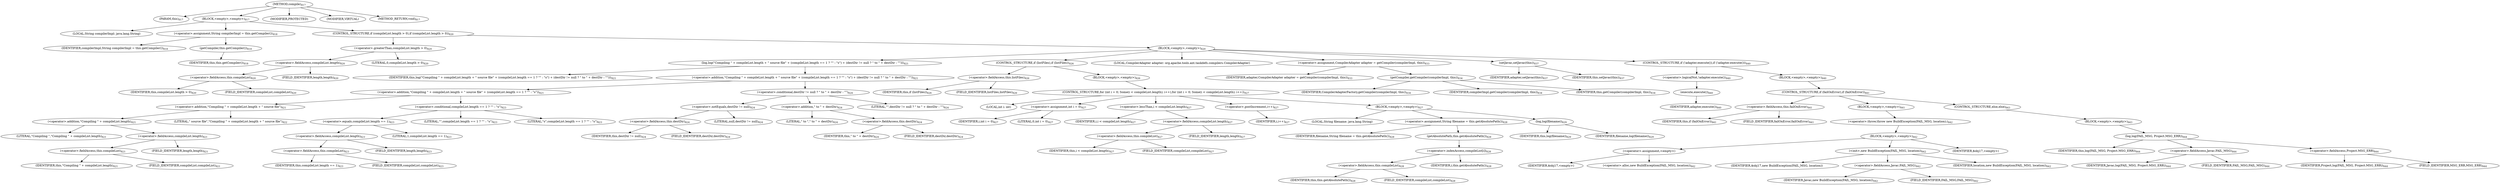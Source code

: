 digraph "compile" {  
"1589" [label = <(METHOD,compile)<SUB>817</SUB>> ]
"75" [label = <(PARAM,this)<SUB>817</SUB>> ]
"1590" [label = <(BLOCK,&lt;empty&gt;,&lt;empty&gt;)<SUB>817</SUB>> ]
"1591" [label = <(LOCAL,String compilerImpl: java.lang.String)> ]
"1592" [label = <(&lt;operator&gt;.assignment,String compilerImpl = this.getCompiler())<SUB>818</SUB>> ]
"1593" [label = <(IDENTIFIER,compilerImpl,String compilerImpl = this.getCompiler())<SUB>818</SUB>> ]
"1594" [label = <(getCompiler,this.getCompiler())<SUB>818</SUB>> ]
"74" [label = <(IDENTIFIER,this,this.getCompiler())<SUB>818</SUB>> ]
"1595" [label = <(CONTROL_STRUCTURE,if (compileList.length &gt; 0),if (compileList.length &gt; 0))<SUB>820</SUB>> ]
"1596" [label = <(&lt;operator&gt;.greaterThan,compileList.length &gt; 0)<SUB>820</SUB>> ]
"1597" [label = <(&lt;operator&gt;.fieldAccess,compileList.length)<SUB>820</SUB>> ]
"1598" [label = <(&lt;operator&gt;.fieldAccess,this.compileList)<SUB>820</SUB>> ]
"1599" [label = <(IDENTIFIER,this,compileList.length &gt; 0)<SUB>820</SUB>> ]
"1600" [label = <(FIELD_IDENTIFIER,compileList,compileList)<SUB>820</SUB>> ]
"1601" [label = <(FIELD_IDENTIFIER,length,length)<SUB>820</SUB>> ]
"1602" [label = <(LITERAL,0,compileList.length &gt; 0)<SUB>820</SUB>> ]
"1603" [label = <(BLOCK,&lt;empty&gt;,&lt;empty&gt;)<SUB>820</SUB>> ]
"1604" [label = <(log,log(&quot;Compiling &quot; + compileList.length + &quot; source file&quot; + (compileList.length == 1 ? &quot;&quot; : &quot;s&quot;) + (destDir != null ? &quot; to &quot; + destDir : &quot;&quot;)))<SUB>821</SUB>> ]
"76" [label = <(IDENTIFIER,this,log(&quot;Compiling &quot; + compileList.length + &quot; source file&quot; + (compileList.length == 1 ? &quot;&quot; : &quot;s&quot;) + (destDir != null ? &quot; to &quot; + destDir : &quot;&quot;)))<SUB>821</SUB>> ]
"1605" [label = <(&lt;operator&gt;.addition,&quot;Compiling &quot; + compileList.length + &quot; source file&quot; + (compileList.length == 1 ? &quot;&quot; : &quot;s&quot;) + (destDir != null ? &quot; to &quot; + destDir : &quot;&quot;))<SUB>821</SUB>> ]
"1606" [label = <(&lt;operator&gt;.addition,&quot;Compiling &quot; + compileList.length + &quot; source file&quot; + (compileList.length == 1 ? &quot;&quot; : &quot;s&quot;))<SUB>821</SUB>> ]
"1607" [label = <(&lt;operator&gt;.addition,&quot;Compiling &quot; + compileList.length + &quot; source file&quot;)<SUB>821</SUB>> ]
"1608" [label = <(&lt;operator&gt;.addition,&quot;Compiling &quot; + compileList.length)<SUB>821</SUB>> ]
"1609" [label = <(LITERAL,&quot;Compiling &quot;,&quot;Compiling &quot; + compileList.length)<SUB>821</SUB>> ]
"1610" [label = <(&lt;operator&gt;.fieldAccess,compileList.length)<SUB>821</SUB>> ]
"1611" [label = <(&lt;operator&gt;.fieldAccess,this.compileList)<SUB>821</SUB>> ]
"1612" [label = <(IDENTIFIER,this,&quot;Compiling &quot; + compileList.length)<SUB>821</SUB>> ]
"1613" [label = <(FIELD_IDENTIFIER,compileList,compileList)<SUB>821</SUB>> ]
"1614" [label = <(FIELD_IDENTIFIER,length,length)<SUB>821</SUB>> ]
"1615" [label = <(LITERAL,&quot; source file&quot;,&quot;Compiling &quot; + compileList.length + &quot; source file&quot;)<SUB>822</SUB>> ]
"1616" [label = <(&lt;operator&gt;.conditional,compileList.length == 1 ? &quot;&quot; : &quot;s&quot;)<SUB>823</SUB>> ]
"1617" [label = <(&lt;operator&gt;.equals,compileList.length == 1)<SUB>823</SUB>> ]
"1618" [label = <(&lt;operator&gt;.fieldAccess,compileList.length)<SUB>823</SUB>> ]
"1619" [label = <(&lt;operator&gt;.fieldAccess,this.compileList)<SUB>823</SUB>> ]
"1620" [label = <(IDENTIFIER,this,compileList.length == 1)<SUB>823</SUB>> ]
"1621" [label = <(FIELD_IDENTIFIER,compileList,compileList)<SUB>823</SUB>> ]
"1622" [label = <(FIELD_IDENTIFIER,length,length)<SUB>823</SUB>> ]
"1623" [label = <(LITERAL,1,compileList.length == 1)<SUB>823</SUB>> ]
"1624" [label = <(LITERAL,&quot;&quot;,compileList.length == 1 ? &quot;&quot; : &quot;s&quot;)<SUB>823</SUB>> ]
"1625" [label = <(LITERAL,&quot;s&quot;,compileList.length == 1 ? &quot;&quot; : &quot;s&quot;)<SUB>823</SUB>> ]
"1626" [label = <(&lt;operator&gt;.conditional,destDir != null ? &quot; to &quot; + destDir : &quot;&quot;)<SUB>824</SUB>> ]
"1627" [label = <(&lt;operator&gt;.notEquals,destDir != null)<SUB>824</SUB>> ]
"1628" [label = <(&lt;operator&gt;.fieldAccess,this.destDir)<SUB>824</SUB>> ]
"1629" [label = <(IDENTIFIER,this,destDir != null)<SUB>824</SUB>> ]
"1630" [label = <(FIELD_IDENTIFIER,destDir,destDir)<SUB>824</SUB>> ]
"1631" [label = <(LITERAL,null,destDir != null)<SUB>824</SUB>> ]
"1632" [label = <(&lt;operator&gt;.addition,&quot; to &quot; + destDir)<SUB>824</SUB>> ]
"1633" [label = <(LITERAL,&quot; to &quot;,&quot; to &quot; + destDir)<SUB>824</SUB>> ]
"1634" [label = <(&lt;operator&gt;.fieldAccess,this.destDir)<SUB>824</SUB>> ]
"1635" [label = <(IDENTIFIER,this,&quot; to &quot; + destDir)<SUB>824</SUB>> ]
"1636" [label = <(FIELD_IDENTIFIER,destDir,destDir)<SUB>824</SUB>> ]
"1637" [label = <(LITERAL,&quot;&quot;,destDir != null ? &quot; to &quot; + destDir : &quot;&quot;)<SUB>824</SUB>> ]
"1638" [label = <(CONTROL_STRUCTURE,if (listFiles),if (listFiles))<SUB>826</SUB>> ]
"1639" [label = <(&lt;operator&gt;.fieldAccess,this.listFiles)<SUB>826</SUB>> ]
"1640" [label = <(IDENTIFIER,this,if (listFiles))<SUB>826</SUB>> ]
"1641" [label = <(FIELD_IDENTIFIER,listFiles,listFiles)<SUB>826</SUB>> ]
"1642" [label = <(BLOCK,&lt;empty&gt;,&lt;empty&gt;)<SUB>826</SUB>> ]
"1643" [label = <(CONTROL_STRUCTURE,for (int i = 0; Some(i &lt; compileList.length); i++),for (int i = 0; Some(i &lt; compileList.length); i++))<SUB>827</SUB>> ]
"1644" [label = <(LOCAL,int i: int)> ]
"1645" [label = <(&lt;operator&gt;.assignment,int i = 0)<SUB>827</SUB>> ]
"1646" [label = <(IDENTIFIER,i,int i = 0)<SUB>827</SUB>> ]
"1647" [label = <(LITERAL,0,int i = 0)<SUB>827</SUB>> ]
"1648" [label = <(&lt;operator&gt;.lessThan,i &lt; compileList.length)<SUB>827</SUB>> ]
"1649" [label = <(IDENTIFIER,i,i &lt; compileList.length)<SUB>827</SUB>> ]
"1650" [label = <(&lt;operator&gt;.fieldAccess,compileList.length)<SUB>827</SUB>> ]
"1651" [label = <(&lt;operator&gt;.fieldAccess,this.compileList)<SUB>827</SUB>> ]
"1652" [label = <(IDENTIFIER,this,i &lt; compileList.length)<SUB>827</SUB>> ]
"1653" [label = <(FIELD_IDENTIFIER,compileList,compileList)<SUB>827</SUB>> ]
"1654" [label = <(FIELD_IDENTIFIER,length,length)<SUB>827</SUB>> ]
"1655" [label = <(&lt;operator&gt;.postIncrement,i++)<SUB>827</SUB>> ]
"1656" [label = <(IDENTIFIER,i,i++)<SUB>827</SUB>> ]
"1657" [label = <(BLOCK,&lt;empty&gt;,&lt;empty&gt;)<SUB>827</SUB>> ]
"1658" [label = <(LOCAL,String filename: java.lang.String)> ]
"1659" [label = <(&lt;operator&gt;.assignment,String filename = this.getAbsolutePath())<SUB>828</SUB>> ]
"1660" [label = <(IDENTIFIER,filename,String filename = this.getAbsolutePath())<SUB>828</SUB>> ]
"1661" [label = <(getAbsolutePath,this.getAbsolutePath())<SUB>828</SUB>> ]
"1662" [label = <(&lt;operator&gt;.indexAccess,compileList[i])<SUB>828</SUB>> ]
"1663" [label = <(&lt;operator&gt;.fieldAccess,this.compileList)<SUB>828</SUB>> ]
"1664" [label = <(IDENTIFIER,this,this.getAbsolutePath())<SUB>828</SUB>> ]
"1665" [label = <(FIELD_IDENTIFIER,compileList,compileList)<SUB>828</SUB>> ]
"1666" [label = <(IDENTIFIER,i,this.getAbsolutePath())<SUB>828</SUB>> ]
"1667" [label = <(log,log(filename))<SUB>829</SUB>> ]
"77" [label = <(IDENTIFIER,this,log(filename))<SUB>829</SUB>> ]
"1668" [label = <(IDENTIFIER,filename,log(filename))<SUB>829</SUB>> ]
"1669" [label = <(LOCAL,CompilerAdapter adapter: org.apache.tools.ant.taskdefs.compilers.CompilerAdapter)> ]
"1670" [label = <(&lt;operator&gt;.assignment,CompilerAdapter adapter = getCompiler(compilerImpl, this))<SUB>833</SUB>> ]
"1671" [label = <(IDENTIFIER,adapter,CompilerAdapter adapter = getCompiler(compilerImpl, this))<SUB>833</SUB>> ]
"1672" [label = <(getCompiler,getCompiler(compilerImpl, this))<SUB>834</SUB>> ]
"1673" [label = <(IDENTIFIER,CompilerAdapterFactory,getCompiler(compilerImpl, this))<SUB>834</SUB>> ]
"1674" [label = <(IDENTIFIER,compilerImpl,getCompiler(compilerImpl, this))<SUB>834</SUB>> ]
"78" [label = <(IDENTIFIER,this,getCompiler(compilerImpl, this))<SUB>834</SUB>> ]
"1675" [label = <(setJavac,setJavac(this))<SUB>837</SUB>> ]
"1676" [label = <(IDENTIFIER,adapter,setJavac(this))<SUB>837</SUB>> ]
"79" [label = <(IDENTIFIER,this,setJavac(this))<SUB>837</SUB>> ]
"1677" [label = <(CONTROL_STRUCTURE,if (!adapter.execute()),if (!adapter.execute()))<SUB>840</SUB>> ]
"1678" [label = <(&lt;operator&gt;.logicalNot,!adapter.execute())<SUB>840</SUB>> ]
"1679" [label = <(execute,execute())<SUB>840</SUB>> ]
"1680" [label = <(IDENTIFIER,adapter,execute())<SUB>840</SUB>> ]
"1681" [label = <(BLOCK,&lt;empty&gt;,&lt;empty&gt;)<SUB>840</SUB>> ]
"1682" [label = <(CONTROL_STRUCTURE,if (failOnError),if (failOnError))<SUB>841</SUB>> ]
"1683" [label = <(&lt;operator&gt;.fieldAccess,this.failOnError)<SUB>841</SUB>> ]
"1684" [label = <(IDENTIFIER,this,if (failOnError))<SUB>841</SUB>> ]
"1685" [label = <(FIELD_IDENTIFIER,failOnError,failOnError)<SUB>841</SUB>> ]
"1686" [label = <(BLOCK,&lt;empty&gt;,&lt;empty&gt;)<SUB>841</SUB>> ]
"1687" [label = <(&lt;operator&gt;.throw,throw new BuildException(FAIL_MSG, location);)<SUB>842</SUB>> ]
"1688" [label = <(BLOCK,&lt;empty&gt;,&lt;empty&gt;)<SUB>842</SUB>> ]
"1689" [label = <(&lt;operator&gt;.assignment,&lt;empty&gt;)> ]
"1690" [label = <(IDENTIFIER,$obj17,&lt;empty&gt;)> ]
"1691" [label = <(&lt;operator&gt;.alloc,new BuildException(FAIL_MSG, location))<SUB>842</SUB>> ]
"1692" [label = <(&lt;init&gt;,new BuildException(FAIL_MSG, location))<SUB>842</SUB>> ]
"1693" [label = <(IDENTIFIER,$obj17,new BuildException(FAIL_MSG, location))> ]
"1694" [label = <(&lt;operator&gt;.fieldAccess,Javac.FAIL_MSG)<SUB>842</SUB>> ]
"1695" [label = <(IDENTIFIER,Javac,new BuildException(FAIL_MSG, location))<SUB>842</SUB>> ]
"1696" [label = <(FIELD_IDENTIFIER,FAIL_MSG,FAIL_MSG)<SUB>842</SUB>> ]
"1697" [label = <(IDENTIFIER,location,new BuildException(FAIL_MSG, location))<SUB>842</SUB>> ]
"1698" [label = <(IDENTIFIER,$obj17,&lt;empty&gt;)> ]
"1699" [label = <(CONTROL_STRUCTURE,else,else)<SUB>843</SUB>> ]
"1700" [label = <(BLOCK,&lt;empty&gt;,&lt;empty&gt;)<SUB>843</SUB>> ]
"1701" [label = <(log,log(FAIL_MSG, Project.MSG_ERR))<SUB>844</SUB>> ]
"80" [label = <(IDENTIFIER,this,log(FAIL_MSG, Project.MSG_ERR))<SUB>844</SUB>> ]
"1702" [label = <(&lt;operator&gt;.fieldAccess,Javac.FAIL_MSG)<SUB>844</SUB>> ]
"1703" [label = <(IDENTIFIER,Javac,log(FAIL_MSG, Project.MSG_ERR))<SUB>844</SUB>> ]
"1704" [label = <(FIELD_IDENTIFIER,FAIL_MSG,FAIL_MSG)<SUB>844</SUB>> ]
"1705" [label = <(&lt;operator&gt;.fieldAccess,Project.MSG_ERR)<SUB>844</SUB>> ]
"1706" [label = <(IDENTIFIER,Project,log(FAIL_MSG, Project.MSG_ERR))<SUB>844</SUB>> ]
"1707" [label = <(FIELD_IDENTIFIER,MSG_ERR,MSG_ERR)<SUB>844</SUB>> ]
"1708" [label = <(MODIFIER,PROTECTED)> ]
"1709" [label = <(MODIFIER,VIRTUAL)> ]
"1710" [label = <(METHOD_RETURN,void)<SUB>817</SUB>> ]
  "1589" -> "75" 
  "1589" -> "1590" 
  "1589" -> "1708" 
  "1589" -> "1709" 
  "1589" -> "1710" 
  "1590" -> "1591" 
  "1590" -> "1592" 
  "1590" -> "1595" 
  "1592" -> "1593" 
  "1592" -> "1594" 
  "1594" -> "74" 
  "1595" -> "1596" 
  "1595" -> "1603" 
  "1596" -> "1597" 
  "1596" -> "1602" 
  "1597" -> "1598" 
  "1597" -> "1601" 
  "1598" -> "1599" 
  "1598" -> "1600" 
  "1603" -> "1604" 
  "1603" -> "1638" 
  "1603" -> "1669" 
  "1603" -> "1670" 
  "1603" -> "1675" 
  "1603" -> "1677" 
  "1604" -> "76" 
  "1604" -> "1605" 
  "1605" -> "1606" 
  "1605" -> "1626" 
  "1606" -> "1607" 
  "1606" -> "1616" 
  "1607" -> "1608" 
  "1607" -> "1615" 
  "1608" -> "1609" 
  "1608" -> "1610" 
  "1610" -> "1611" 
  "1610" -> "1614" 
  "1611" -> "1612" 
  "1611" -> "1613" 
  "1616" -> "1617" 
  "1616" -> "1624" 
  "1616" -> "1625" 
  "1617" -> "1618" 
  "1617" -> "1623" 
  "1618" -> "1619" 
  "1618" -> "1622" 
  "1619" -> "1620" 
  "1619" -> "1621" 
  "1626" -> "1627" 
  "1626" -> "1632" 
  "1626" -> "1637" 
  "1627" -> "1628" 
  "1627" -> "1631" 
  "1628" -> "1629" 
  "1628" -> "1630" 
  "1632" -> "1633" 
  "1632" -> "1634" 
  "1634" -> "1635" 
  "1634" -> "1636" 
  "1638" -> "1639" 
  "1638" -> "1642" 
  "1639" -> "1640" 
  "1639" -> "1641" 
  "1642" -> "1643" 
  "1643" -> "1644" 
  "1643" -> "1645" 
  "1643" -> "1648" 
  "1643" -> "1655" 
  "1643" -> "1657" 
  "1645" -> "1646" 
  "1645" -> "1647" 
  "1648" -> "1649" 
  "1648" -> "1650" 
  "1650" -> "1651" 
  "1650" -> "1654" 
  "1651" -> "1652" 
  "1651" -> "1653" 
  "1655" -> "1656" 
  "1657" -> "1658" 
  "1657" -> "1659" 
  "1657" -> "1667" 
  "1659" -> "1660" 
  "1659" -> "1661" 
  "1661" -> "1662" 
  "1662" -> "1663" 
  "1662" -> "1666" 
  "1663" -> "1664" 
  "1663" -> "1665" 
  "1667" -> "77" 
  "1667" -> "1668" 
  "1670" -> "1671" 
  "1670" -> "1672" 
  "1672" -> "1673" 
  "1672" -> "1674" 
  "1672" -> "78" 
  "1675" -> "1676" 
  "1675" -> "79" 
  "1677" -> "1678" 
  "1677" -> "1681" 
  "1678" -> "1679" 
  "1679" -> "1680" 
  "1681" -> "1682" 
  "1682" -> "1683" 
  "1682" -> "1686" 
  "1682" -> "1699" 
  "1683" -> "1684" 
  "1683" -> "1685" 
  "1686" -> "1687" 
  "1687" -> "1688" 
  "1688" -> "1689" 
  "1688" -> "1692" 
  "1688" -> "1698" 
  "1689" -> "1690" 
  "1689" -> "1691" 
  "1692" -> "1693" 
  "1692" -> "1694" 
  "1692" -> "1697" 
  "1694" -> "1695" 
  "1694" -> "1696" 
  "1699" -> "1700" 
  "1700" -> "1701" 
  "1701" -> "80" 
  "1701" -> "1702" 
  "1701" -> "1705" 
  "1702" -> "1703" 
  "1702" -> "1704" 
  "1705" -> "1706" 
  "1705" -> "1707" 
}
